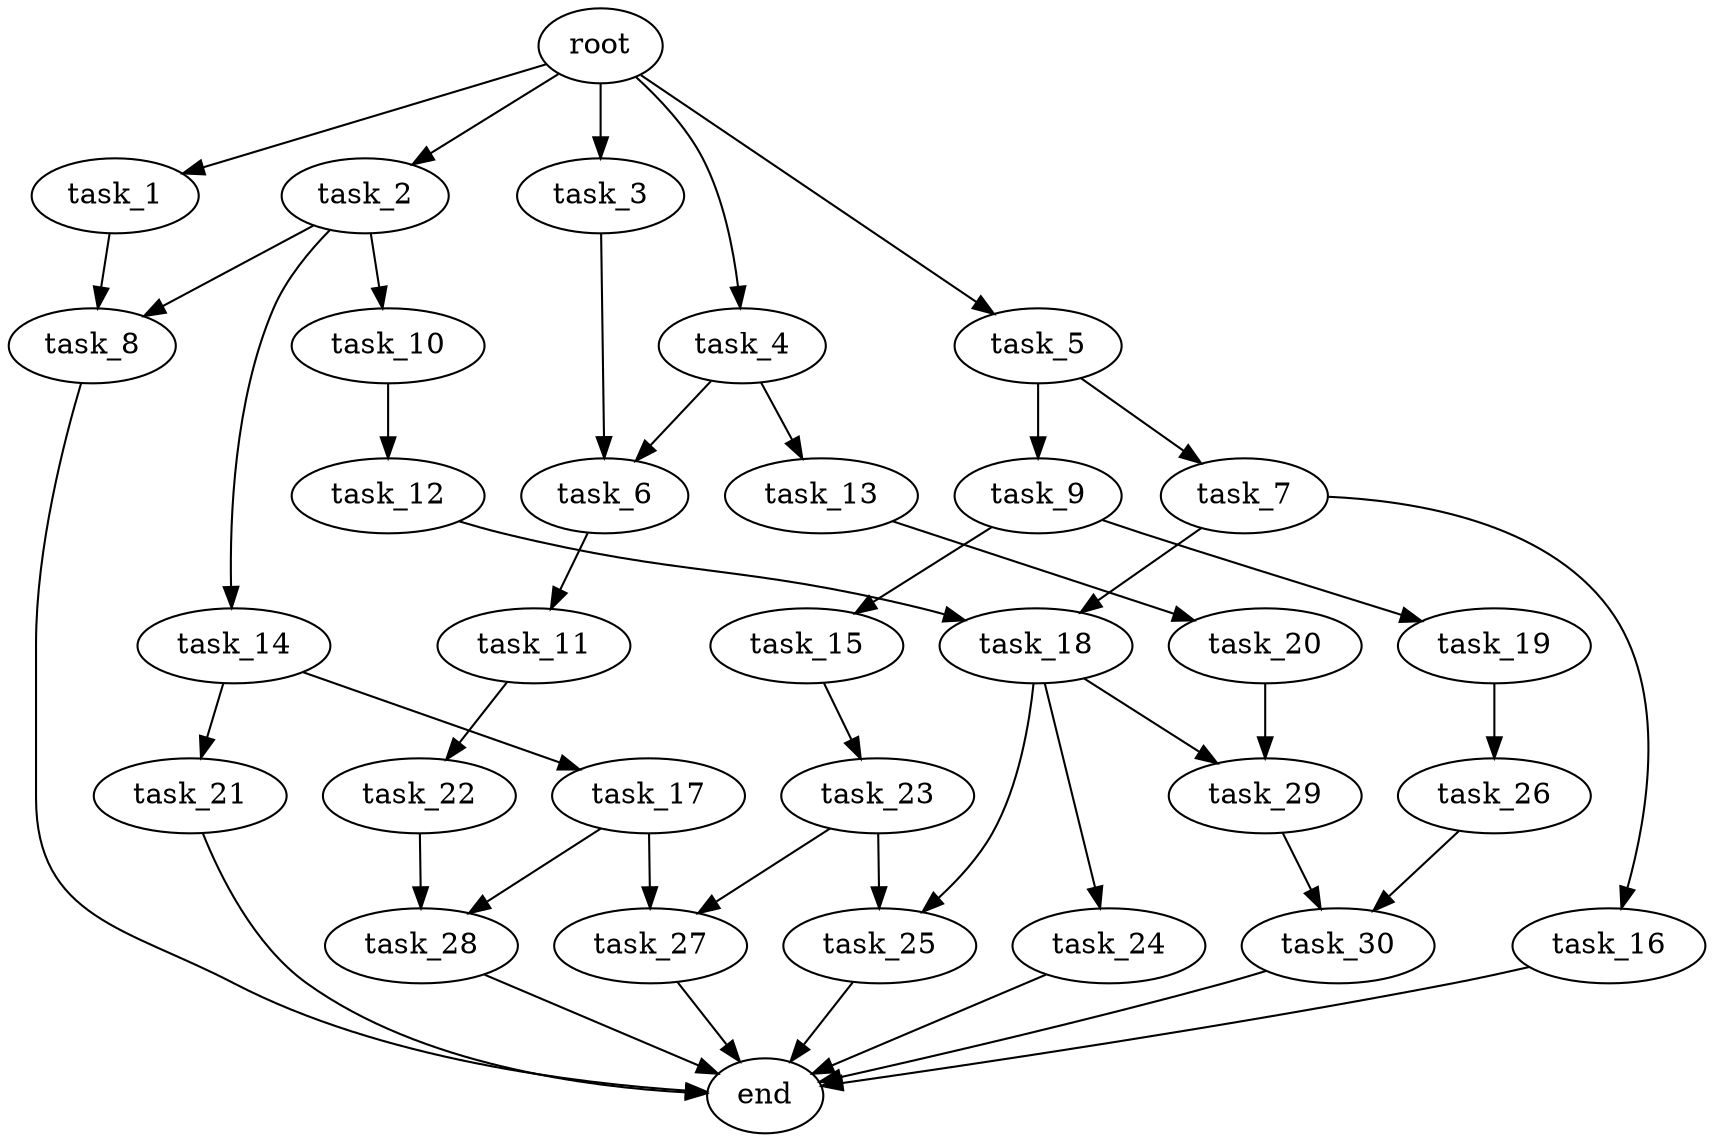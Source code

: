 digraph G {
  root [size="0.000000e+00"];
  task_1 [size="9.843696e+09"];
  task_2 [size="9.721677e+09"];
  task_3 [size="8.084799e+09"];
  task_4 [size="1.262734e+09"];
  task_5 [size="4.234326e+09"];
  task_6 [size="9.882811e+09"];
  task_7 [size="4.354497e+09"];
  task_8 [size="9.972695e+09"];
  task_9 [size="6.272635e+09"];
  task_10 [size="8.341247e+09"];
  task_11 [size="2.579606e+09"];
  task_12 [size="9.108134e+09"];
  task_13 [size="9.141825e+09"];
  task_14 [size="6.710525e+08"];
  task_15 [size="3.881603e+09"];
  task_16 [size="3.974153e+09"];
  task_17 [size="3.261942e+09"];
  task_18 [size="2.762732e+09"];
  task_19 [size="4.582114e+09"];
  task_20 [size="8.734789e+09"];
  task_21 [size="7.865720e+09"];
  task_22 [size="6.230956e+09"];
  task_23 [size="5.226098e+09"];
  task_24 [size="4.196519e+09"];
  task_25 [size="4.145010e+09"];
  task_26 [size="1.482849e+09"];
  task_27 [size="5.879753e+09"];
  task_28 [size="7.584016e+09"];
  task_29 [size="9.396560e+09"];
  task_30 [size="9.249357e+09"];
  end [size="0.000000e+00"];

  root -> task_1 [size="1.000000e-12"];
  root -> task_2 [size="1.000000e-12"];
  root -> task_3 [size="1.000000e-12"];
  root -> task_4 [size="1.000000e-12"];
  root -> task_5 [size="1.000000e-12"];
  task_1 -> task_8 [size="4.986347e+08"];
  task_2 -> task_8 [size="4.986347e+08"];
  task_2 -> task_10 [size="8.341247e+08"];
  task_2 -> task_14 [size="6.710525e+07"];
  task_3 -> task_6 [size="4.941406e+08"];
  task_4 -> task_6 [size="4.941406e+08"];
  task_4 -> task_13 [size="9.141825e+08"];
  task_5 -> task_7 [size="4.354497e+08"];
  task_5 -> task_9 [size="6.272635e+08"];
  task_6 -> task_11 [size="2.579606e+08"];
  task_7 -> task_16 [size="3.974153e+08"];
  task_7 -> task_18 [size="1.381366e+08"];
  task_8 -> end [size="1.000000e-12"];
  task_9 -> task_15 [size="3.881603e+08"];
  task_9 -> task_19 [size="4.582114e+08"];
  task_10 -> task_12 [size="9.108134e+08"];
  task_11 -> task_22 [size="6.230956e+08"];
  task_12 -> task_18 [size="1.381366e+08"];
  task_13 -> task_20 [size="8.734789e+08"];
  task_14 -> task_17 [size="3.261942e+08"];
  task_14 -> task_21 [size="7.865720e+08"];
  task_15 -> task_23 [size="5.226098e+08"];
  task_16 -> end [size="1.000000e-12"];
  task_17 -> task_27 [size="2.939877e+08"];
  task_17 -> task_28 [size="3.792008e+08"];
  task_18 -> task_24 [size="4.196519e+08"];
  task_18 -> task_25 [size="2.072505e+08"];
  task_18 -> task_29 [size="4.698280e+08"];
  task_19 -> task_26 [size="1.482849e+08"];
  task_20 -> task_29 [size="4.698280e+08"];
  task_21 -> end [size="1.000000e-12"];
  task_22 -> task_28 [size="3.792008e+08"];
  task_23 -> task_25 [size="2.072505e+08"];
  task_23 -> task_27 [size="2.939877e+08"];
  task_24 -> end [size="1.000000e-12"];
  task_25 -> end [size="1.000000e-12"];
  task_26 -> task_30 [size="4.624678e+08"];
  task_27 -> end [size="1.000000e-12"];
  task_28 -> end [size="1.000000e-12"];
  task_29 -> task_30 [size="4.624678e+08"];
  task_30 -> end [size="1.000000e-12"];
}
